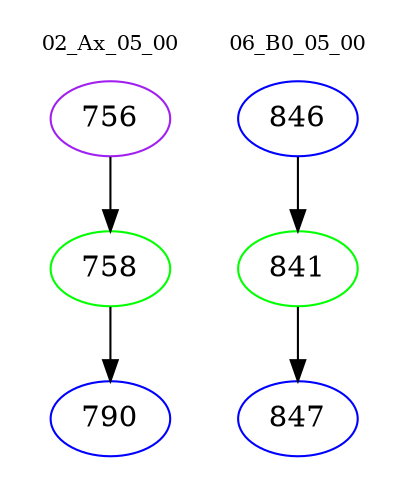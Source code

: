 digraph{
subgraph cluster_0 {
color = white
label = "02_Ax_05_00";
fontsize=10;
T0_756 [label="756", color="purple"]
T0_756 -> T0_758 [color="black"]
T0_758 [label="758", color="green"]
T0_758 -> T0_790 [color="black"]
T0_790 [label="790", color="blue"]
}
subgraph cluster_1 {
color = white
label = "06_B0_05_00";
fontsize=10;
T1_846 [label="846", color="blue"]
T1_846 -> T1_841 [color="black"]
T1_841 [label="841", color="green"]
T1_841 -> T1_847 [color="black"]
T1_847 [label="847", color="blue"]
}
}
